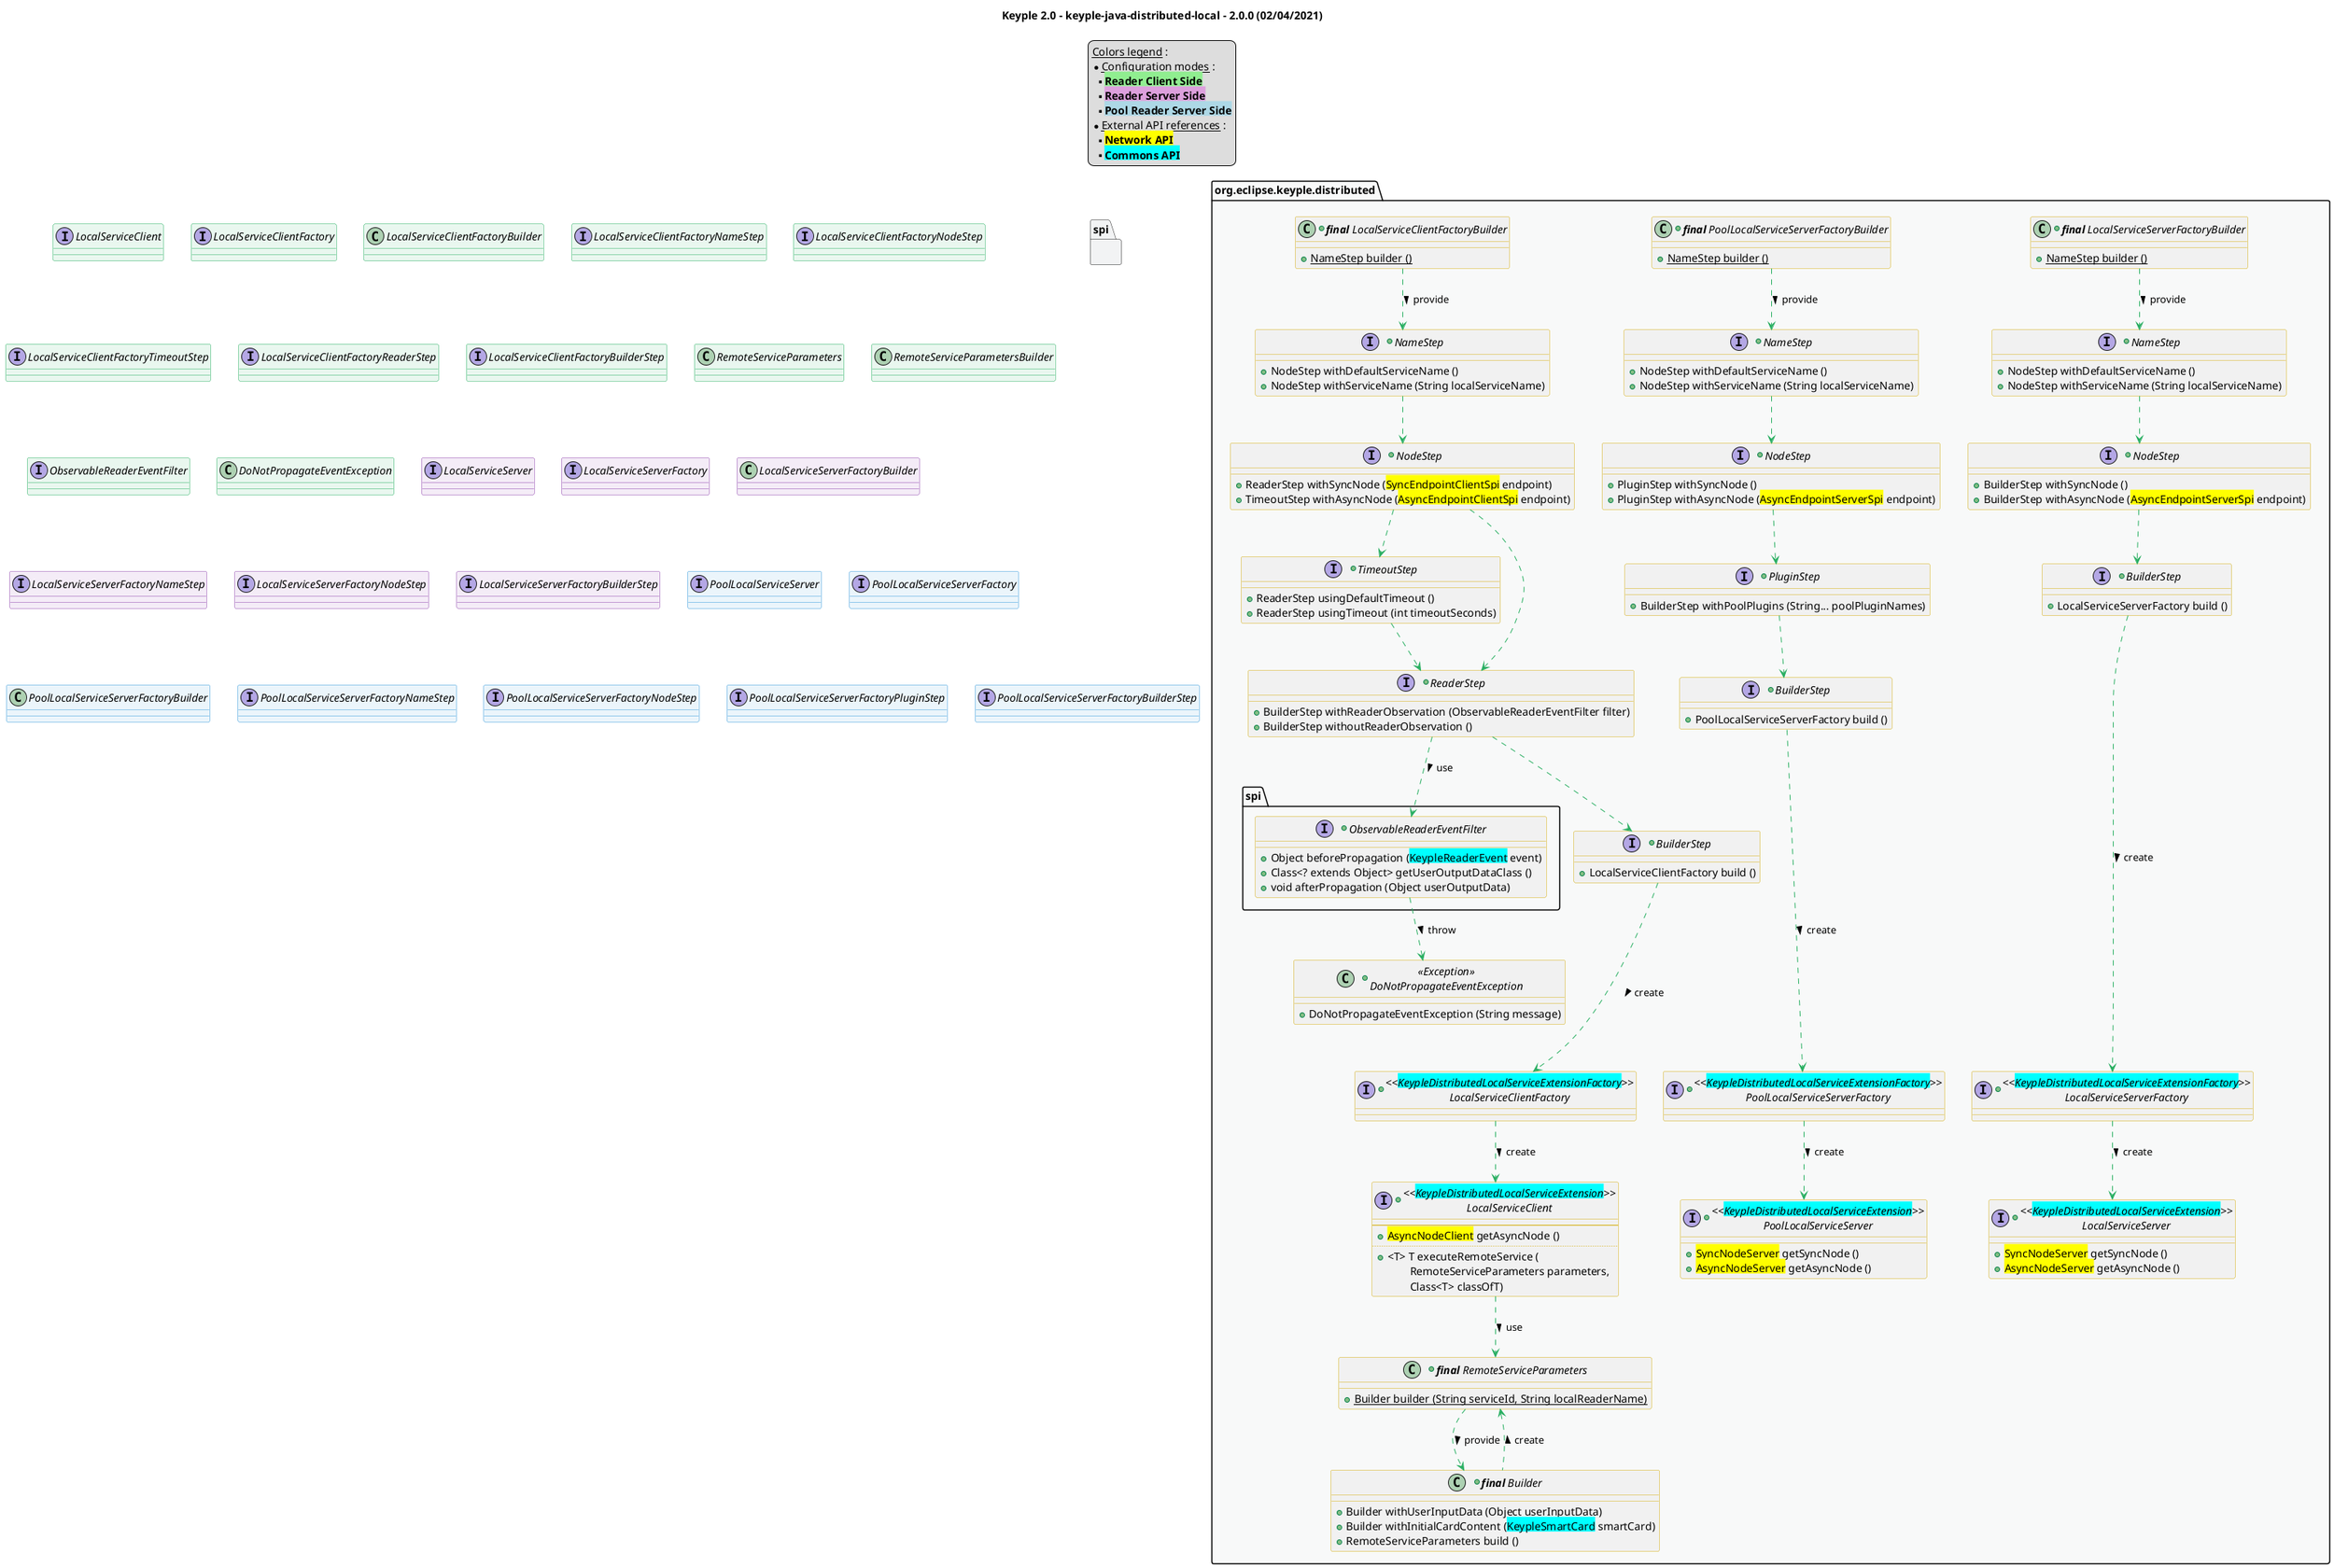 @startuml
title
    Keyple 2.0 - keyple-java-distributed-local - 2.0.0 (02/04/2021)
end title

' == THEME ==

'Couleurs issues de : https://htmlcolorcodes.com/fr/tableau-de-couleur/tableau-de-couleur-design-plat/
!define C_GREY1 F8F9F9
!define C_GREY2 F2F3F4
!define C_GREY3 E5E7E9
!define C_GREY4 D7DBDD
!define C_GREY5 CACFD2
!define C_GREY6 BDC3C7
!define C_LINK 3498DB
!define C_USE 27AE60

skinparam Shadowing false
skinparam ClassFontStyle italic
skinparam ClassBorderColor #D4AC0D
skinparam stereotypeABorderColor #A9DCDF
skinparam stereotypeIBorderColor #B4A7E5
skinparam stereotypeCBorderColor #ADD1B2
skinparam stereotypeEBorderColor #EB93DF
' Red
skinparam ClassBackgroundColor<<red>> #FDEDEC
skinparam ClassBorderColor<<red>> #E74C3C
hide <<red>> stereotype
' Purple
skinparam ClassBackgroundColor<<purple>> #F4ECF7
skinparam ClassBorderColor<<purple>> #8E44AD
hide <<purple>> stereotype
' blue
skinparam ClassBackgroundColor<<blue>> #EBF5FB
skinparam ClassBorderColor<<blue>> #3498DB
hide <<blue>> stereotype
' Green
skinparam ClassBackgroundColor<<green>> #E9F7EF
skinparam ClassBorderColor<<green>> #27AE60
hide <<green>> stereotype
' Grey
skinparam ClassBackgroundColor<<grey>> #EAECEE
skinparam ClassBorderColor<<grey>> #2C3E50
hide <<grey>> stereotype

' == CONTENT ==

legend top
    __Colors legend__ :
    * __Configuration modes__ :
    ** <back:lightGreen>**Reader Client Side**</back>
    ** <back:plum>**Reader Server Side**</back>
    ** <back:lightBlue>**Pool Reader Server Side**</back>
    * __External API references__ :
    ** <back:yellow>**Network API**</back>
    ** <back:cyan>**Commons API**</back>
end legend

package "org.eclipse.keyple.distributed" as root {

    +interface "<<<back:cyan>KeypleDistributedLocalServiceExtension</back>>>\nLocalServiceClient" as LocalServiceClient {
        --
        +<back:yellow>AsyncNodeClient</back> getAsyncNode ()
        ..
        +<T> T executeRemoteService (
            \tRemoteServiceParameters parameters,
            \tClass<T> classOfT)
    }
    +class "**final** RemoteServiceParameters" as RemoteServiceParameters {
        +{static} Builder builder (String serviceId, String localReaderName)
    }
    +class "**final** Builder" as RemoteServiceParametersBuilder {
        +Builder withUserInputData (Object userInputData)
        +Builder withInitialCardContent (<back:cyan>KeypleSmartCard</back> smartCard)
        +RemoteServiceParameters build ()
    }

    +interface "<<<back:cyan>KeypleDistributedLocalServiceExtension</back>>>\nLocalServiceServer" as LocalServiceServer {
        +<back:yellow>SyncNodeServer</back> getSyncNode ()
        +<back:yellow>AsyncNodeServer</back> getAsyncNode ()
    }

    +interface "<<<back:cyan>KeypleDistributedLocalServiceExtension</back>>>\nPoolLocalServiceServer" as PoolLocalServiceServer {
        +<back:yellow>SyncNodeServer</back> getSyncNode ()
        +<back:yellow>AsyncNodeServer</back> getAsyncNode ()
    }

    ' Factories
    together {
        +interface "<<<back:cyan>KeypleDistributedLocalServiceExtensionFactory</back>>>\nLocalServiceClientFactory" as LocalServiceClientFactory {
        }
        +interface "<<<back:cyan>KeypleDistributedLocalServiceExtensionFactory</back>>>\nLocalServiceServerFactory" as LocalServiceServerFactory {
        }
        +interface "<<<back:cyan>KeypleDistributedLocalServiceExtensionFactory</back>>>\nPoolLocalServiceServerFactory" as PoolLocalServiceServerFactory {
        }
    }

    ' Factories builders
    together {
        +class "**final** LocalServiceClientFactoryBuilder" as LocalServiceClientFactoryBuilder {
            + {static} NameStep builder ()
        }
        +interface "NameStep" as LocalServiceClientFactoryNameStep {
            + NodeStep withDefaultServiceName ()
            + NodeStep withServiceName (String localServiceName)
        }
        +interface "NodeStep" as LocalServiceClientFactoryNodeStep {
            + ReaderStep withSyncNode (<back:yellow>SyncEndpointClientSpi</back> endpoint)
            + TimeoutStep withAsyncNode (<back:yellow>AsyncEndpointClientSpi</back> endpoint)
        }
        +interface "TimeoutStep" as LocalServiceClientFactoryTimeoutStep {
            + ReaderStep usingDefaultTimeout ()
            + ReaderStep usingTimeout (int timeoutSeconds)
        }
        +interface "ReaderStep" as LocalServiceClientFactoryReaderStep {
                + BuilderStep withReaderObservation (ObservableReaderEventFilter filter)
            + BuilderStep withoutReaderObservation ()
        }
        +interface "BuilderStep" as LocalServiceClientFactoryBuilderStep {
            + LocalServiceClientFactory build ()
        }

        package spi {
            +interface ObservableReaderEventFilter {
                +Object beforePropagation (<back:cyan>KeypleReaderEvent</back> event)
                +Class<? extends Object> getUserOutputDataClass ()
                +void afterPropagation (Object userOutputData)
            }
        }
        +class "<<Exception>>\nDoNotPropagateEventException" as DoNotPropagateEventException {
            +DoNotPropagateEventException (String message)
        }

        +class "**final** LocalServiceServerFactoryBuilder" as LocalServiceServerFactoryBuilder {
            + {static} NameStep builder ()
        }
        +interface "NameStep" as LocalServiceServerFactoryNameStep {
            + NodeStep withDefaultServiceName ()
            + NodeStep withServiceName (String localServiceName)
        }
        +interface "NodeStep" as LocalServiceServerFactoryNodeStep {
            + BuilderStep withSyncNode ()
            + BuilderStep withAsyncNode (<back:yellow>AsyncEndpointServerSpi</back> endpoint)
        }
        +interface "BuilderStep" as LocalServiceServerFactoryBuilderStep {
            + LocalServiceServerFactory build ()
        }

        +class "**final** PoolLocalServiceServerFactoryBuilder" as PoolLocalServiceServerFactoryBuilder {
            + {static} NameStep builder ()
        }
        +interface "NameStep" as PoolLocalServiceServerFactoryNameStep {
            + NodeStep withDefaultServiceName ()
            + NodeStep withServiceName (String localServiceName)
        }
        +interface "NodeStep" as PoolLocalServiceServerFactoryNodeStep {
            + PluginStep withSyncNode ()
            + PluginStep withAsyncNode (<back:yellow>AsyncEndpointServerSpi</back> endpoint)
        }
        +interface "PluginStep" as PoolLocalServiceServerFactoryPluginStep {
            + BuilderStep withPoolPlugins (String... poolPluginNames)
        }
        +interface "BuilderStep" as PoolLocalServiceServerFactoryBuilderStep {
            + PoolLocalServiceServerFactory build ()
        }
    }
}

' Associations
LocalServiceClient ..> RemoteServiceParameters #C_USE : use >
RemoteServiceParameters ..> RemoteServiceParametersBuilder #C_USE : provide >
RemoteServiceParametersBuilder .up.> RemoteServiceParameters #C_USE : create >

LocalServiceClientFactoryBuilder ..> LocalServiceClientFactoryNameStep #C_USE : provide >
LocalServiceClientFactoryNameStep ..> LocalServiceClientFactoryNodeStep #C_USE
LocalServiceClientFactoryNodeStep ..> LocalServiceClientFactoryTimeoutStep #C_USE
LocalServiceClientFactoryNodeStep ..> LocalServiceClientFactoryReaderStep #C_USE
LocalServiceClientFactoryTimeoutStep ..> LocalServiceClientFactoryReaderStep #C_USE
LocalServiceClientFactoryReaderStep ..> LocalServiceClientFactoryBuilderStep #C_USE
LocalServiceClientFactoryReaderStep ..> ObservableReaderEventFilter #C_USE : use >
ObservableReaderEventFilter ..> DoNotPropagateEventException #C_USE : throw >
LocalServiceClientFactoryBuilderStep ..> LocalServiceClientFactory #C_USE : create >
LocalServiceClientFactory ..> LocalServiceClient #C_USE : create >

LocalServiceServerFactoryBuilder ..> LocalServiceServerFactoryNameStep #C_USE : provide >
LocalServiceServerFactoryNameStep ..> LocalServiceServerFactoryNodeStep #C_USE
LocalServiceServerFactoryNodeStep ..> LocalServiceServerFactoryBuilderStep #C_USE
LocalServiceServerFactoryBuilderStep ..> LocalServiceServerFactory #C_USE : create >
LocalServiceServerFactory ..> LocalServiceServer #C_USE : create >

PoolLocalServiceServerFactoryBuilder ..> PoolLocalServiceServerFactoryNameStep #C_USE : provide >
PoolLocalServiceServerFactoryNameStep ..> PoolLocalServiceServerFactoryNodeStep #C_USE
PoolLocalServiceServerFactoryNodeStep ..> PoolLocalServiceServerFactoryPluginStep #C_USE
PoolLocalServiceServerFactoryPluginStep ..> PoolLocalServiceServerFactoryBuilderStep #C_USE
PoolLocalServiceServerFactoryBuilderStep ..> PoolLocalServiceServerFactory #C_USE : create >
PoolLocalServiceServerFactory ..> PoolLocalServiceServer #C_USE : create >

' == LAYOUT ==

DoNotPropagateEventException -[hidden]- LocalServiceClientFactory

' == STYLE ==

package root #C_GREY1 {}
package spi #C_GREY2 {}

interface LocalServiceClient <<green>>
interface LocalServiceClientFactory <<green>>
class LocalServiceClientFactoryBuilder <<green>>
interface LocalServiceClientFactoryNameStep <<green>>
interface LocalServiceClientFactoryNodeStep <<green>>
interface LocalServiceClientFactoryTimeoutStep <<green>>
interface LocalServiceClientFactoryReaderStep <<green>>
interface LocalServiceClientFactoryBuilderStep <<green>>
class RemoteServiceParameters <<green>>
class RemoteServiceParametersBuilder <<green>>
interface ObservableReaderEventFilter <<green>>
class DoNotPropagateEventException <<green>>

interface LocalServiceServer <<purple>>
interface LocalServiceServerFactory <<purple>>
class LocalServiceServerFactoryBuilder <<purple>>
interface LocalServiceServerFactoryNameStep <<purple>>
interface LocalServiceServerFactoryNodeStep <<purple>>
interface LocalServiceServerFactoryBuilderStep <<purple>>

interface PoolLocalServiceServer <<blue>>
interface PoolLocalServiceServerFactory <<blue>>
class PoolLocalServiceServerFactoryBuilder <<blue>>
interface PoolLocalServiceServerFactoryNameStep <<blue>>
interface PoolLocalServiceServerFactoryNodeStep <<blue>>
interface PoolLocalServiceServerFactoryPluginStep <<blue>>
interface PoolLocalServiceServerFactoryBuilderStep <<blue>>

@enduml
